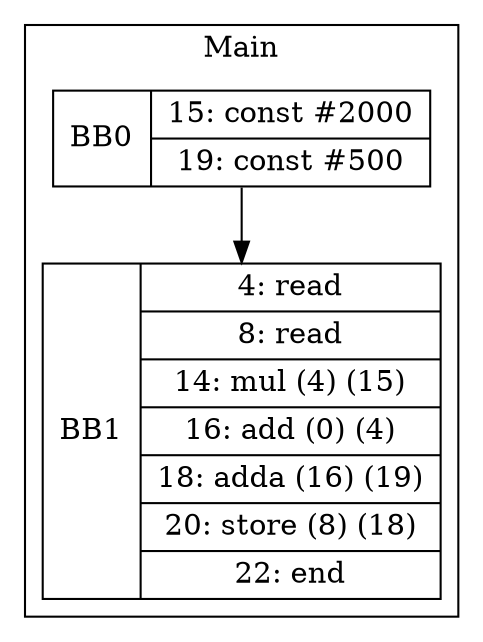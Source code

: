 digraph G {
node [shape=record];
subgraph cluster_main{
label = "Main";
BB0 [shape=record, label="<b>BB0|{15: const #2000|19: const #500}"];
BB1 [shape=record, label="<b>BB1|{4: read|8: read|14: mul (4) (15)|16: add (0) (4)|18: adda (16) (19)|20: store (8) (18)|22: end}"];
}
BB0:s -> BB1:n ;
}
